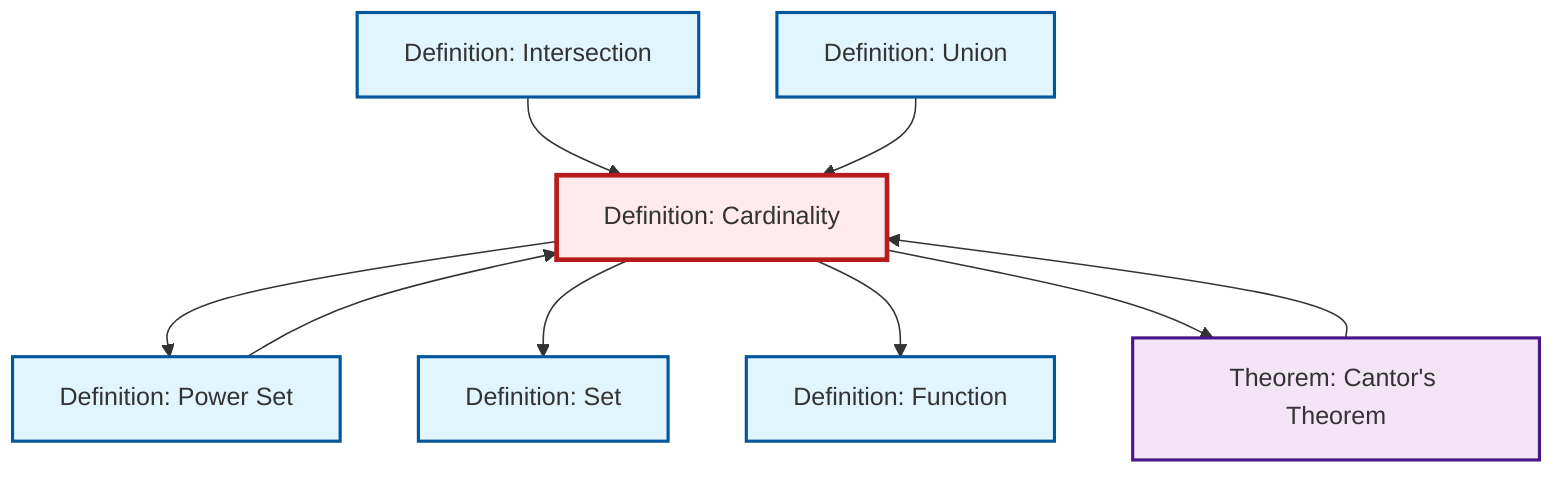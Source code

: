 graph TD
    classDef definition fill:#e1f5fe,stroke:#01579b,stroke-width:2px
    classDef theorem fill:#f3e5f5,stroke:#4a148c,stroke-width:2px
    classDef axiom fill:#fff3e0,stroke:#e65100,stroke-width:2px
    classDef example fill:#e8f5e9,stroke:#1b5e20,stroke-width:2px
    classDef current fill:#ffebee,stroke:#b71c1c,stroke-width:3px
    def-union["Definition: Union"]:::definition
    thm-cantor["Theorem: Cantor's Theorem"]:::theorem
    def-function["Definition: Function"]:::definition
    def-set["Definition: Set"]:::definition
    def-cardinality["Definition: Cardinality"]:::definition
    def-power-set["Definition: Power Set"]:::definition
    def-intersection["Definition: Intersection"]:::definition
    def-cardinality --> def-power-set
    def-intersection --> def-cardinality
    def-cardinality --> def-set
    def-union --> def-cardinality
    def-power-set --> def-cardinality
    def-cardinality --> def-function
    def-cardinality --> thm-cantor
    thm-cantor --> def-cardinality
    class def-cardinality current
